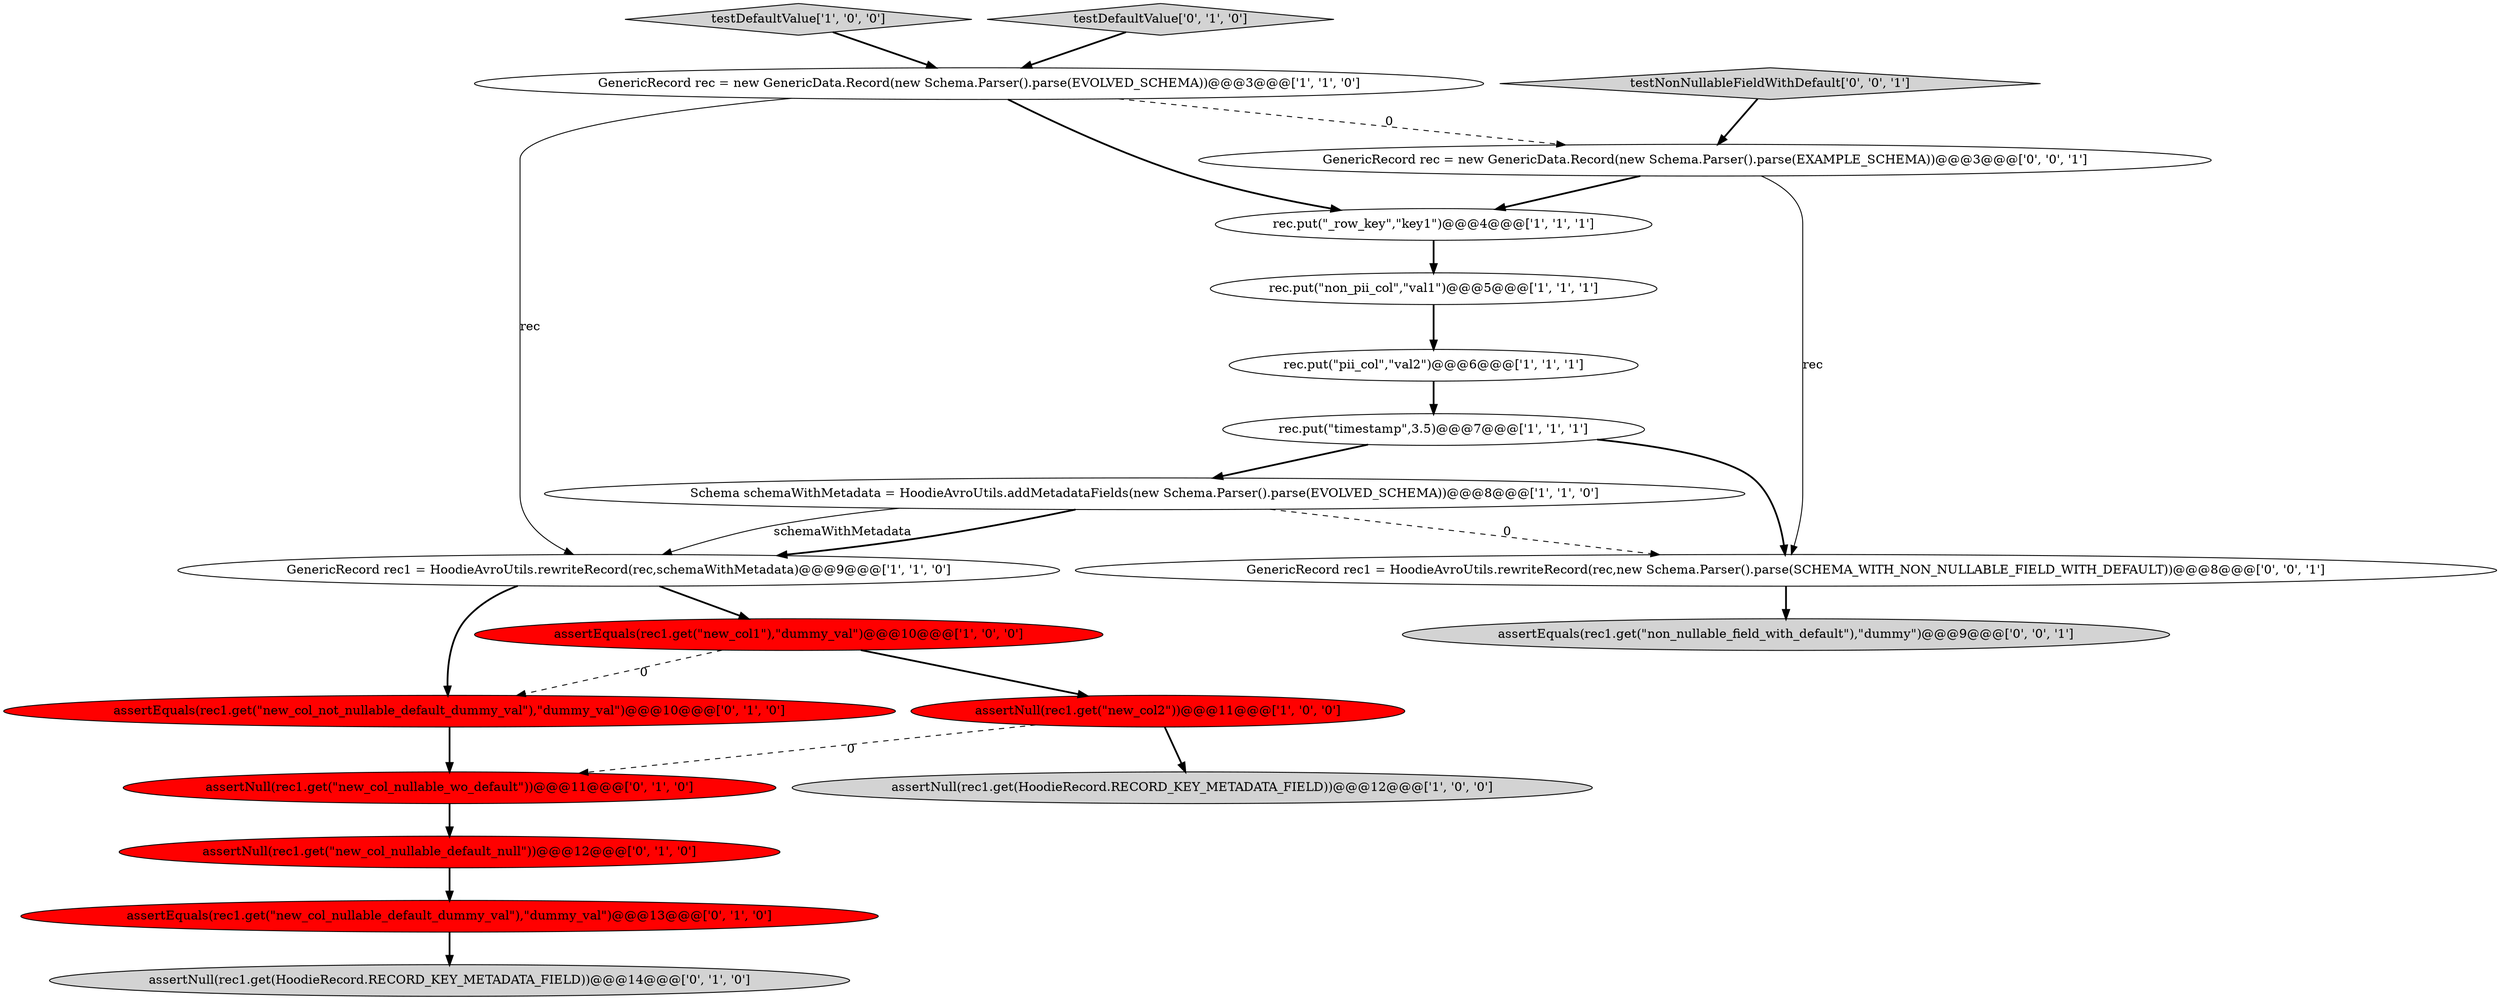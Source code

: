 digraph {
6 [style = filled, label = "testDefaultValue['1', '0', '0']", fillcolor = lightgray, shape = diamond image = "AAA0AAABBB1BBB"];
8 [style = filled, label = "rec.put(\"_row_key\",\"key1\")@@@4@@@['1', '1', '1']", fillcolor = white, shape = ellipse image = "AAA0AAABBB1BBB"];
1 [style = filled, label = "GenericRecord rec1 = HoodieAvroUtils.rewriteRecord(rec,schemaWithMetadata)@@@9@@@['1', '1', '0']", fillcolor = white, shape = ellipse image = "AAA0AAABBB1BBB"];
12 [style = filled, label = "testDefaultValue['0', '1', '0']", fillcolor = lightgray, shape = diamond image = "AAA0AAABBB2BBB"];
15 [style = filled, label = "assertNull(rec1.get(\"new_col_nullable_wo_default\"))@@@11@@@['0', '1', '0']", fillcolor = red, shape = ellipse image = "AAA1AAABBB2BBB"];
13 [style = filled, label = "assertEquals(rec1.get(\"new_col_not_nullable_default_dummy_val\"),\"dummy_val\")@@@10@@@['0', '1', '0']", fillcolor = red, shape = ellipse image = "AAA1AAABBB2BBB"];
16 [style = filled, label = "assertNull(rec1.get(\"new_col_nullable_default_null\"))@@@12@@@['0', '1', '0']", fillcolor = red, shape = ellipse image = "AAA1AAABBB2BBB"];
4 [style = filled, label = "assertNull(rec1.get(HoodieRecord.RECORD_KEY_METADATA_FIELD))@@@12@@@['1', '0', '0']", fillcolor = lightgray, shape = ellipse image = "AAA0AAABBB1BBB"];
3 [style = filled, label = "rec.put(\"pii_col\",\"val2\")@@@6@@@['1', '1', '1']", fillcolor = white, shape = ellipse image = "AAA0AAABBB1BBB"];
2 [style = filled, label = "GenericRecord rec = new GenericData.Record(new Schema.Parser().parse(EVOLVED_SCHEMA))@@@3@@@['1', '1', '0']", fillcolor = white, shape = ellipse image = "AAA0AAABBB1BBB"];
17 [style = filled, label = "assertEquals(rec1.get(\"non_nullable_field_with_default\"),\"dummy\")@@@9@@@['0', '0', '1']", fillcolor = lightgray, shape = ellipse image = "AAA0AAABBB3BBB"];
10 [style = filled, label = "assertEquals(rec1.get(\"new_col1\"),\"dummy_val\")@@@10@@@['1', '0', '0']", fillcolor = red, shape = ellipse image = "AAA1AAABBB1BBB"];
0 [style = filled, label = "Schema schemaWithMetadata = HoodieAvroUtils.addMetadataFields(new Schema.Parser().parse(EVOLVED_SCHEMA))@@@8@@@['1', '1', '0']", fillcolor = white, shape = ellipse image = "AAA0AAABBB1BBB"];
9 [style = filled, label = "rec.put(\"timestamp\",3.5)@@@7@@@['1', '1', '1']", fillcolor = white, shape = ellipse image = "AAA0AAABBB1BBB"];
18 [style = filled, label = "GenericRecord rec1 = HoodieAvroUtils.rewriteRecord(rec,new Schema.Parser().parse(SCHEMA_WITH_NON_NULLABLE_FIELD_WITH_DEFAULT))@@@8@@@['0', '0', '1']", fillcolor = white, shape = ellipse image = "AAA0AAABBB3BBB"];
5 [style = filled, label = "assertNull(rec1.get(\"new_col2\"))@@@11@@@['1', '0', '0']", fillcolor = red, shape = ellipse image = "AAA1AAABBB1BBB"];
11 [style = filled, label = "assertEquals(rec1.get(\"new_col_nullable_default_dummy_val\"),\"dummy_val\")@@@13@@@['0', '1', '0']", fillcolor = red, shape = ellipse image = "AAA1AAABBB2BBB"];
19 [style = filled, label = "testNonNullableFieldWithDefault['0', '0', '1']", fillcolor = lightgray, shape = diamond image = "AAA0AAABBB3BBB"];
20 [style = filled, label = "GenericRecord rec = new GenericData.Record(new Schema.Parser().parse(EXAMPLE_SCHEMA))@@@3@@@['0', '0', '1']", fillcolor = white, shape = ellipse image = "AAA0AAABBB3BBB"];
14 [style = filled, label = "assertNull(rec1.get(HoodieRecord.RECORD_KEY_METADATA_FIELD))@@@14@@@['0', '1', '0']", fillcolor = lightgray, shape = ellipse image = "AAA0AAABBB2BBB"];
7 [style = filled, label = "rec.put(\"non_pii_col\",\"val1\")@@@5@@@['1', '1', '1']", fillcolor = white, shape = ellipse image = "AAA0AAABBB1BBB"];
16->11 [style = bold, label=""];
2->20 [style = dashed, label="0"];
9->0 [style = bold, label=""];
11->14 [style = bold, label=""];
19->20 [style = bold, label=""];
18->17 [style = bold, label=""];
10->13 [style = dashed, label="0"];
15->16 [style = bold, label=""];
1->13 [style = bold, label=""];
7->3 [style = bold, label=""];
8->7 [style = bold, label=""];
6->2 [style = bold, label=""];
3->9 [style = bold, label=""];
12->2 [style = bold, label=""];
20->8 [style = bold, label=""];
9->18 [style = bold, label=""];
10->5 [style = bold, label=""];
0->1 [style = bold, label=""];
5->4 [style = bold, label=""];
2->1 [style = solid, label="rec"];
20->18 [style = solid, label="rec"];
0->18 [style = dashed, label="0"];
0->1 [style = solid, label="schemaWithMetadata"];
13->15 [style = bold, label=""];
5->15 [style = dashed, label="0"];
1->10 [style = bold, label=""];
2->8 [style = bold, label=""];
}
